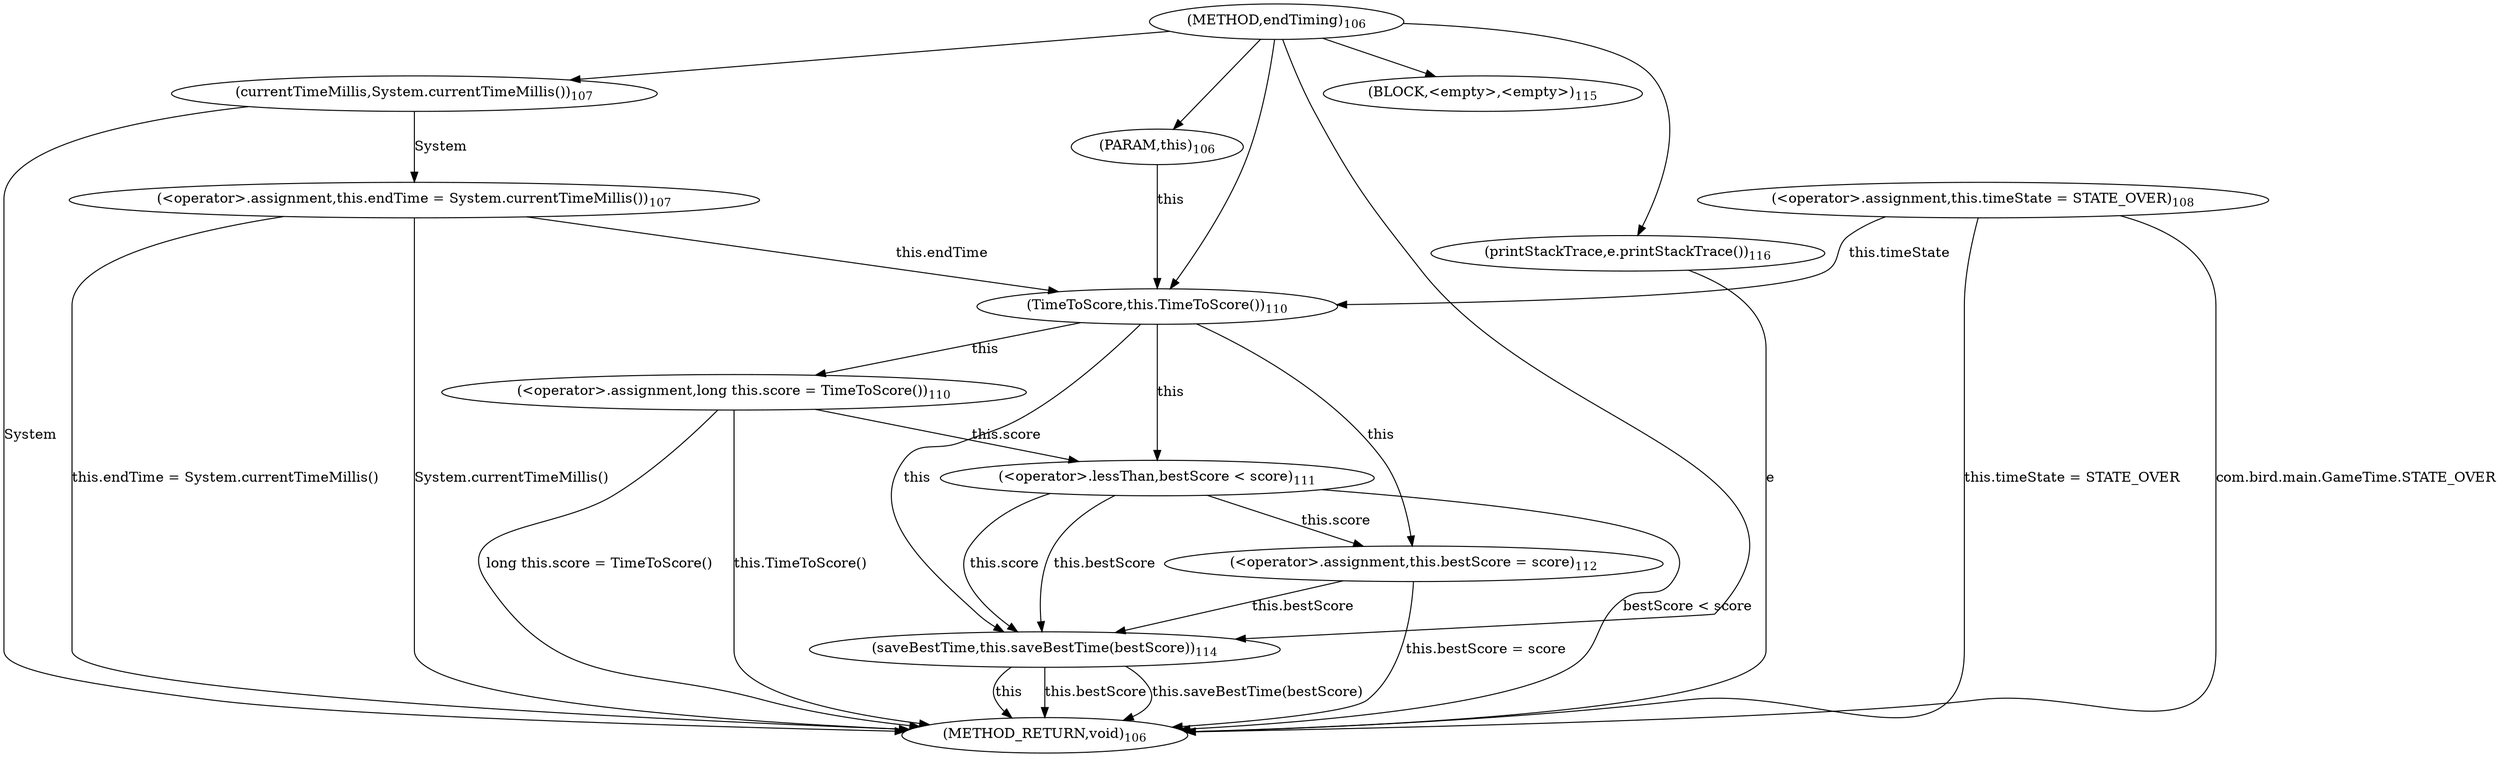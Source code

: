 digraph "endTiming" {  
"304" [label = <(METHOD,endTiming)<SUB>106</SUB>> ]
"351" [label = <(METHOD_RETURN,void)<SUB>106</SUB>> ]
"10" [label = <(PARAM,this)<SUB>106</SUB>> ]
"306" [label = <(&lt;operator&gt;.assignment,this.endTime = System.currentTimeMillis())<SUB>107</SUB>> ]
"312" [label = <(&lt;operator&gt;.assignment,this.timeState = STATE_OVER)<SUB>108</SUB>> ]
"319" [label = <(&lt;operator&gt;.assignment,long this.score = TimeToScore())<SUB>110</SUB>> ]
"306" [label = <(&lt;operator&gt;.assignment,this.endTime = System.currentTimeMillis())<SUB>107</SUB>> ]
"306" [label = <(&lt;operator&gt;.assignment,this.endTime = System.currentTimeMillis())<SUB>107</SUB>> ]
"312" [label = <(&lt;operator&gt;.assignment,this.timeState = STATE_OVER)<SUB>108</SUB>> ]
"312" [label = <(&lt;operator&gt;.assignment,this.timeState = STATE_OVER)<SUB>108</SUB>> ]
"319" [label = <(&lt;operator&gt;.assignment,long this.score = TimeToScore())<SUB>110</SUB>> ]
"319" [label = <(&lt;operator&gt;.assignment,long this.score = TimeToScore())<SUB>110</SUB>> ]
"325" [label = <(&lt;operator&gt;.lessThan,bestScore &lt; score)<SUB>111</SUB>> ]
"332" [label = <(&lt;operator&gt;.assignment,this.bestScore = score)<SUB>112</SUB>> ]
"310" [label = <(currentTimeMillis,System.currentTimeMillis())<SUB>107</SUB>> ]
"323" [label = <(TimeToScore,this.TimeToScore())<SUB>110</SUB>> ]
"325" [label = <(&lt;operator&gt;.lessThan,bestScore &lt; score)<SUB>111</SUB>> ]
"325" [label = <(&lt;operator&gt;.lessThan,bestScore &lt; score)<SUB>111</SUB>> ]
"332" [label = <(&lt;operator&gt;.assignment,this.bestScore = score)<SUB>112</SUB>> ]
"332" [label = <(&lt;operator&gt;.assignment,this.bestScore = score)<SUB>112</SUB>> ]
"341" [label = <(saveBestTime,this.saveBestTime(bestScore))<SUB>114</SUB>> ]
"346" [label = <(BLOCK,&lt;empty&gt;,&lt;empty&gt;)<SUB>115</SUB>> ]
"341" [label = <(saveBestTime,this.saveBestTime(bestScore))<SUB>114</SUB>> ]
"341" [label = <(saveBestTime,this.saveBestTime(bestScore))<SUB>114</SUB>> ]
"347" [label = <(printStackTrace,e.printStackTrace())<SUB>116</SUB>> ]
"347" [label = <(printStackTrace,e.printStackTrace())<SUB>116</SUB>> ]
  "306" -> "351"  [ label = "System.currentTimeMillis()"] 
  "306" -> "351"  [ label = "this.endTime = System.currentTimeMillis()"] 
  "312" -> "351"  [ label = "com.bird.main.GameTime.STATE_OVER"] 
  "312" -> "351"  [ label = "this.timeState = STATE_OVER"] 
  "319" -> "351"  [ label = "this.TimeToScore()"] 
  "319" -> "351"  [ label = "long this.score = TimeToScore()"] 
  "325" -> "351"  [ label = "bestScore &lt; score"] 
  "332" -> "351"  [ label = "this.bestScore = score"] 
  "341" -> "351"  [ label = "this"] 
  "341" -> "351"  [ label = "this.bestScore"] 
  "341" -> "351"  [ label = "this.saveBestTime(bestScore)"] 
  "347" -> "351"  [ label = "e"] 
  "310" -> "351"  [ label = "System"] 
  "304" -> "10" 
  "310" -> "306"  [ label = "System"] 
  "323" -> "319"  [ label = "this"] 
  "323" -> "332"  [ label = "this"] 
  "325" -> "332"  [ label = "this.score"] 
  "304" -> "310" 
  "10" -> "323"  [ label = "this"] 
  "306" -> "323"  [ label = "this.endTime"] 
  "312" -> "323"  [ label = "this.timeState"] 
  "304" -> "323" 
  "323" -> "325"  [ label = "this"] 
  "319" -> "325"  [ label = "this.score"] 
  "304" -> "346" 
  "323" -> "341"  [ label = "this"] 
  "325" -> "341"  [ label = "this.bestScore"] 
  "325" -> "341"  [ label = "this.score"] 
  "332" -> "341"  [ label = "this.bestScore"] 
  "304" -> "341" 
  "304" -> "347" 
}
